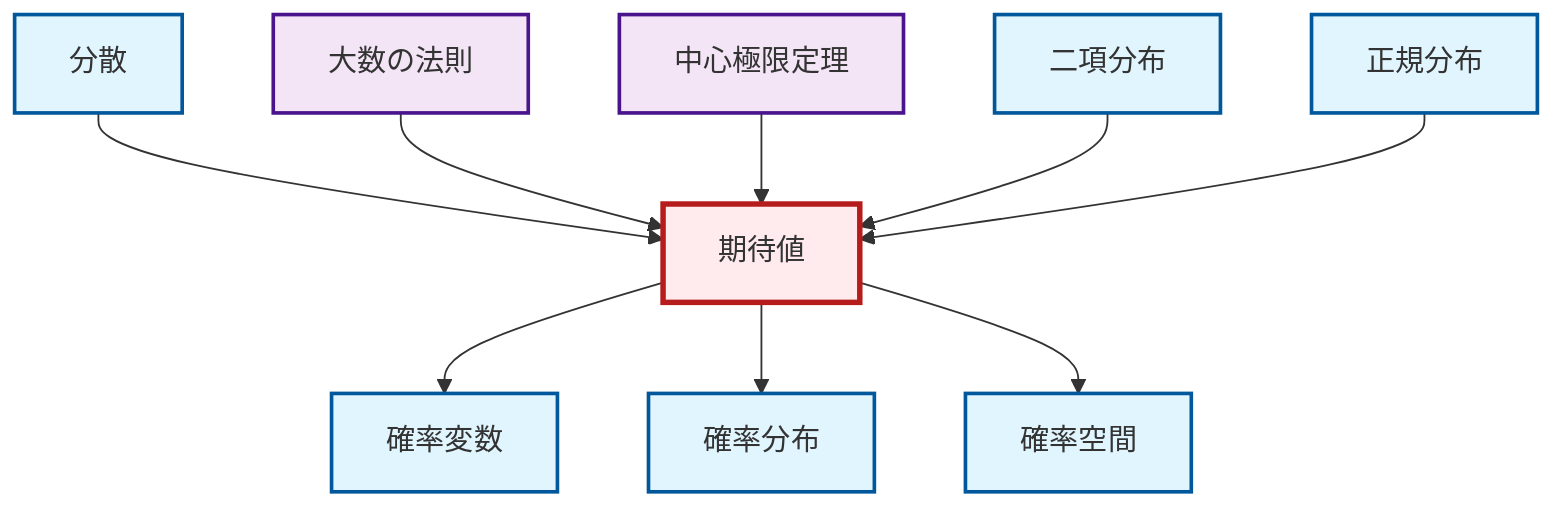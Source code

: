 graph TD
    classDef definition fill:#e1f5fe,stroke:#01579b,stroke-width:2px
    classDef theorem fill:#f3e5f5,stroke:#4a148c,stroke-width:2px
    classDef axiom fill:#fff3e0,stroke:#e65100,stroke-width:2px
    classDef example fill:#e8f5e9,stroke:#1b5e20,stroke-width:2px
    classDef current fill:#ffebee,stroke:#b71c1c,stroke-width:3px
    def-expectation["期待値"]:::definition
    def-probability-distribution["確率分布"]:::definition
    thm-law-of-large-numbers["大数の法則"]:::theorem
    thm-central-limit["中心極限定理"]:::theorem
    def-normal-distribution["正規分布"]:::definition
    def-variance["分散"]:::definition
    def-random-variable["確率変数"]:::definition
    def-binomial-distribution["二項分布"]:::definition
    def-probability-space["確率空間"]:::definition
    def-expectation --> def-random-variable
    def-expectation --> def-probability-distribution
    def-variance --> def-expectation
    def-expectation --> def-probability-space
    thm-law-of-large-numbers --> def-expectation
    thm-central-limit --> def-expectation
    def-binomial-distribution --> def-expectation
    def-normal-distribution --> def-expectation
    class def-expectation current